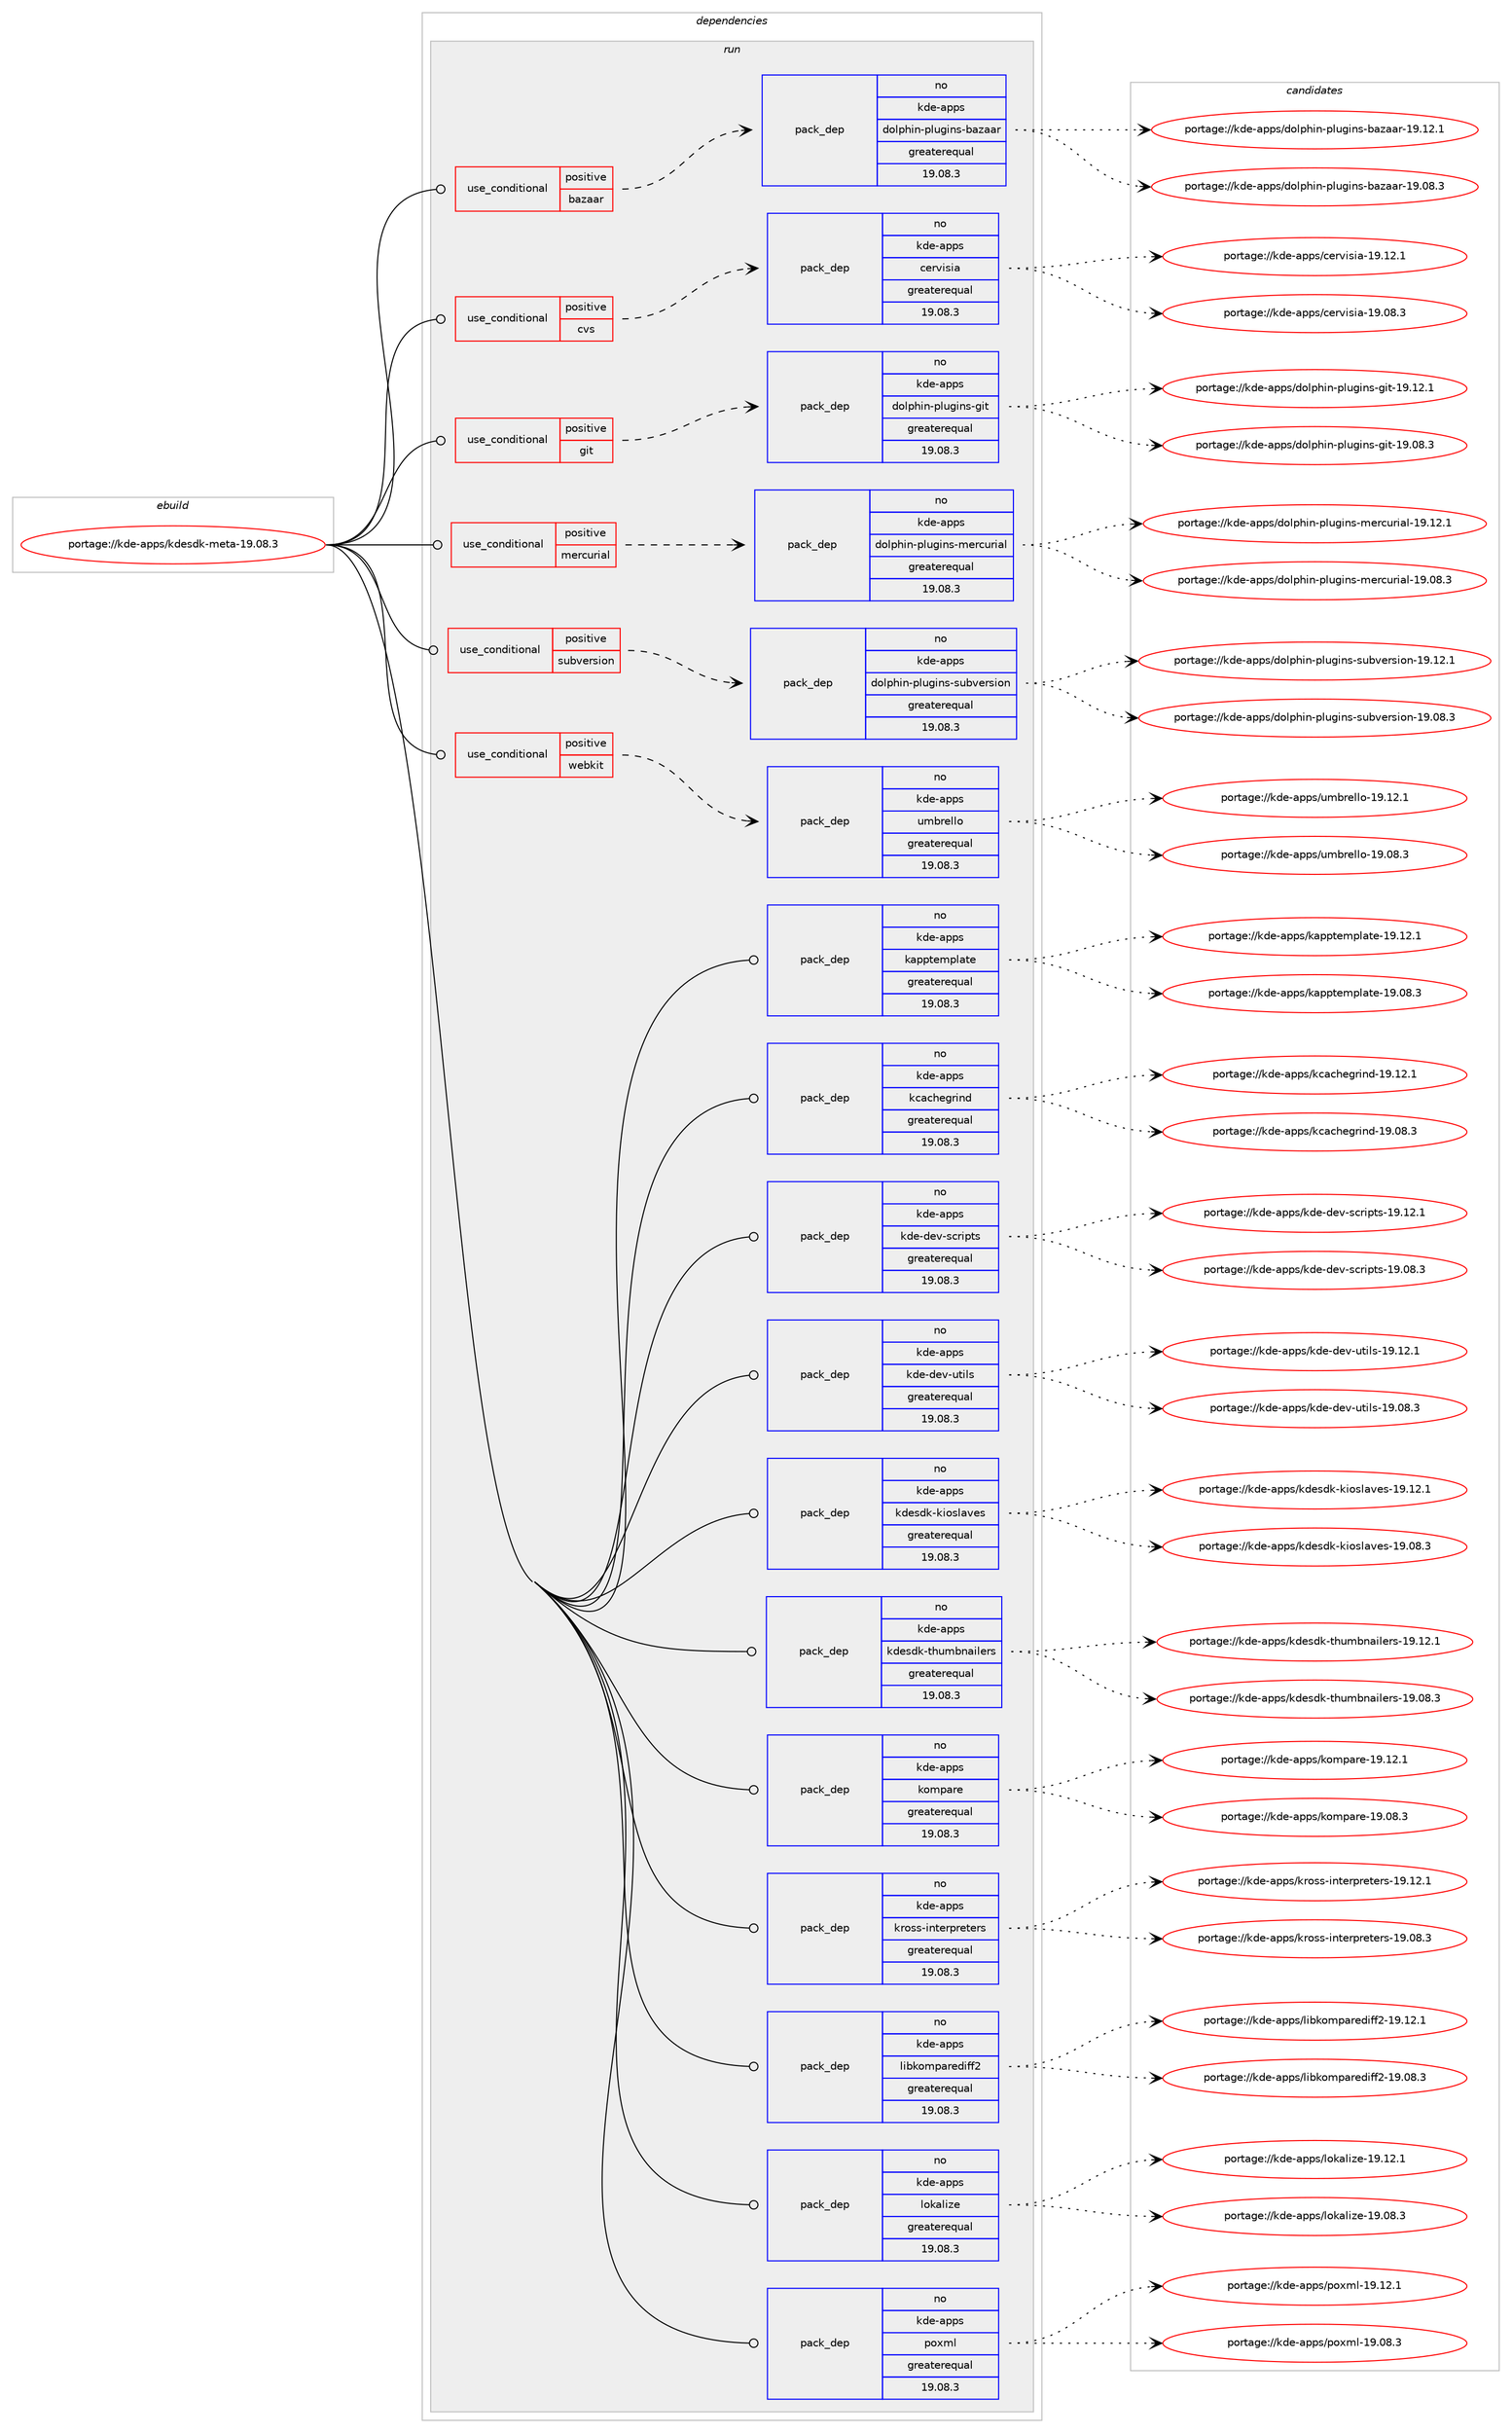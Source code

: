 digraph prolog {

# *************
# Graph options
# *************

newrank=true;
concentrate=true;
compound=true;
graph [rankdir=LR,fontname=Helvetica,fontsize=10,ranksep=1.5];#, ranksep=2.5, nodesep=0.2];
edge  [arrowhead=vee];
node  [fontname=Helvetica,fontsize=10];

# **********
# The ebuild
# **********

subgraph cluster_leftcol {
color=gray;
label=<<i>ebuild</i>>;
id [label="portage://kde-apps/kdesdk-meta-19.08.3", color=red, width=4, href="../kde-apps/kdesdk-meta-19.08.3.svg"];
}

# ****************
# The dependencies
# ****************

subgraph cluster_midcol {
color=gray;
label=<<i>dependencies</i>>;
subgraph cluster_compile {
fillcolor="#eeeeee";
style=filled;
label=<<i>compile</i>>;
}
subgraph cluster_compileandrun {
fillcolor="#eeeeee";
style=filled;
label=<<i>compile and run</i>>;
}
subgraph cluster_run {
fillcolor="#eeeeee";
style=filled;
label=<<i>run</i>>;
subgraph cond56692 {
dependency263732 [label=<<TABLE BORDER="0" CELLBORDER="1" CELLSPACING="0" CELLPADDING="4"><TR><TD ROWSPAN="3" CELLPADDING="10">use_conditional</TD></TR><TR><TD>positive</TD></TR><TR><TD>bazaar</TD></TR></TABLE>>, shape=none, color=red];
subgraph pack202926 {
dependency263733 [label=<<TABLE BORDER="0" CELLBORDER="1" CELLSPACING="0" CELLPADDING="4" WIDTH="220"><TR><TD ROWSPAN="6" CELLPADDING="30">pack_dep</TD></TR><TR><TD WIDTH="110">no</TD></TR><TR><TD>kde-apps</TD></TR><TR><TD>dolphin-plugins-bazaar</TD></TR><TR><TD>greaterequal</TD></TR><TR><TD>19.08.3</TD></TR></TABLE>>, shape=none, color=blue];
}
dependency263732:e -> dependency263733:w [weight=20,style="dashed",arrowhead="vee"];
}
id:e -> dependency263732:w [weight=20,style="solid",arrowhead="odot"];
subgraph cond56693 {
dependency263734 [label=<<TABLE BORDER="0" CELLBORDER="1" CELLSPACING="0" CELLPADDING="4"><TR><TD ROWSPAN="3" CELLPADDING="10">use_conditional</TD></TR><TR><TD>positive</TD></TR><TR><TD>cvs</TD></TR></TABLE>>, shape=none, color=red];
subgraph pack202927 {
dependency263735 [label=<<TABLE BORDER="0" CELLBORDER="1" CELLSPACING="0" CELLPADDING="4" WIDTH="220"><TR><TD ROWSPAN="6" CELLPADDING="30">pack_dep</TD></TR><TR><TD WIDTH="110">no</TD></TR><TR><TD>kde-apps</TD></TR><TR><TD>cervisia</TD></TR><TR><TD>greaterequal</TD></TR><TR><TD>19.08.3</TD></TR></TABLE>>, shape=none, color=blue];
}
dependency263734:e -> dependency263735:w [weight=20,style="dashed",arrowhead="vee"];
}
id:e -> dependency263734:w [weight=20,style="solid",arrowhead="odot"];
subgraph cond56694 {
dependency263736 [label=<<TABLE BORDER="0" CELLBORDER="1" CELLSPACING="0" CELLPADDING="4"><TR><TD ROWSPAN="3" CELLPADDING="10">use_conditional</TD></TR><TR><TD>positive</TD></TR><TR><TD>git</TD></TR></TABLE>>, shape=none, color=red];
subgraph pack202928 {
dependency263737 [label=<<TABLE BORDER="0" CELLBORDER="1" CELLSPACING="0" CELLPADDING="4" WIDTH="220"><TR><TD ROWSPAN="6" CELLPADDING="30">pack_dep</TD></TR><TR><TD WIDTH="110">no</TD></TR><TR><TD>kde-apps</TD></TR><TR><TD>dolphin-plugins-git</TD></TR><TR><TD>greaterequal</TD></TR><TR><TD>19.08.3</TD></TR></TABLE>>, shape=none, color=blue];
}
dependency263736:e -> dependency263737:w [weight=20,style="dashed",arrowhead="vee"];
}
id:e -> dependency263736:w [weight=20,style="solid",arrowhead="odot"];
subgraph cond56695 {
dependency263738 [label=<<TABLE BORDER="0" CELLBORDER="1" CELLSPACING="0" CELLPADDING="4"><TR><TD ROWSPAN="3" CELLPADDING="10">use_conditional</TD></TR><TR><TD>positive</TD></TR><TR><TD>mercurial</TD></TR></TABLE>>, shape=none, color=red];
subgraph pack202929 {
dependency263739 [label=<<TABLE BORDER="0" CELLBORDER="1" CELLSPACING="0" CELLPADDING="4" WIDTH="220"><TR><TD ROWSPAN="6" CELLPADDING="30">pack_dep</TD></TR><TR><TD WIDTH="110">no</TD></TR><TR><TD>kde-apps</TD></TR><TR><TD>dolphin-plugins-mercurial</TD></TR><TR><TD>greaterequal</TD></TR><TR><TD>19.08.3</TD></TR></TABLE>>, shape=none, color=blue];
}
dependency263738:e -> dependency263739:w [weight=20,style="dashed",arrowhead="vee"];
}
id:e -> dependency263738:w [weight=20,style="solid",arrowhead="odot"];
subgraph cond56696 {
dependency263740 [label=<<TABLE BORDER="0" CELLBORDER="1" CELLSPACING="0" CELLPADDING="4"><TR><TD ROWSPAN="3" CELLPADDING="10">use_conditional</TD></TR><TR><TD>positive</TD></TR><TR><TD>subversion</TD></TR></TABLE>>, shape=none, color=red];
subgraph pack202930 {
dependency263741 [label=<<TABLE BORDER="0" CELLBORDER="1" CELLSPACING="0" CELLPADDING="4" WIDTH="220"><TR><TD ROWSPAN="6" CELLPADDING="30">pack_dep</TD></TR><TR><TD WIDTH="110">no</TD></TR><TR><TD>kde-apps</TD></TR><TR><TD>dolphin-plugins-subversion</TD></TR><TR><TD>greaterequal</TD></TR><TR><TD>19.08.3</TD></TR></TABLE>>, shape=none, color=blue];
}
dependency263740:e -> dependency263741:w [weight=20,style="dashed",arrowhead="vee"];
}
id:e -> dependency263740:w [weight=20,style="solid",arrowhead="odot"];
subgraph cond56697 {
dependency263742 [label=<<TABLE BORDER="0" CELLBORDER="1" CELLSPACING="0" CELLPADDING="4"><TR><TD ROWSPAN="3" CELLPADDING="10">use_conditional</TD></TR><TR><TD>positive</TD></TR><TR><TD>webkit</TD></TR></TABLE>>, shape=none, color=red];
subgraph pack202931 {
dependency263743 [label=<<TABLE BORDER="0" CELLBORDER="1" CELLSPACING="0" CELLPADDING="4" WIDTH="220"><TR><TD ROWSPAN="6" CELLPADDING="30">pack_dep</TD></TR><TR><TD WIDTH="110">no</TD></TR><TR><TD>kde-apps</TD></TR><TR><TD>umbrello</TD></TR><TR><TD>greaterequal</TD></TR><TR><TD>19.08.3</TD></TR></TABLE>>, shape=none, color=blue];
}
dependency263742:e -> dependency263743:w [weight=20,style="dashed",arrowhead="vee"];
}
id:e -> dependency263742:w [weight=20,style="solid",arrowhead="odot"];
subgraph pack202932 {
dependency263744 [label=<<TABLE BORDER="0" CELLBORDER="1" CELLSPACING="0" CELLPADDING="4" WIDTH="220"><TR><TD ROWSPAN="6" CELLPADDING="30">pack_dep</TD></TR><TR><TD WIDTH="110">no</TD></TR><TR><TD>kde-apps</TD></TR><TR><TD>kapptemplate</TD></TR><TR><TD>greaterequal</TD></TR><TR><TD>19.08.3</TD></TR></TABLE>>, shape=none, color=blue];
}
id:e -> dependency263744:w [weight=20,style="solid",arrowhead="odot"];
subgraph pack202933 {
dependency263745 [label=<<TABLE BORDER="0" CELLBORDER="1" CELLSPACING="0" CELLPADDING="4" WIDTH="220"><TR><TD ROWSPAN="6" CELLPADDING="30">pack_dep</TD></TR><TR><TD WIDTH="110">no</TD></TR><TR><TD>kde-apps</TD></TR><TR><TD>kcachegrind</TD></TR><TR><TD>greaterequal</TD></TR><TR><TD>19.08.3</TD></TR></TABLE>>, shape=none, color=blue];
}
id:e -> dependency263745:w [weight=20,style="solid",arrowhead="odot"];
subgraph pack202934 {
dependency263746 [label=<<TABLE BORDER="0" CELLBORDER="1" CELLSPACING="0" CELLPADDING="4" WIDTH="220"><TR><TD ROWSPAN="6" CELLPADDING="30">pack_dep</TD></TR><TR><TD WIDTH="110">no</TD></TR><TR><TD>kde-apps</TD></TR><TR><TD>kde-dev-scripts</TD></TR><TR><TD>greaterequal</TD></TR><TR><TD>19.08.3</TD></TR></TABLE>>, shape=none, color=blue];
}
id:e -> dependency263746:w [weight=20,style="solid",arrowhead="odot"];
subgraph pack202935 {
dependency263747 [label=<<TABLE BORDER="0" CELLBORDER="1" CELLSPACING="0" CELLPADDING="4" WIDTH="220"><TR><TD ROWSPAN="6" CELLPADDING="30">pack_dep</TD></TR><TR><TD WIDTH="110">no</TD></TR><TR><TD>kde-apps</TD></TR><TR><TD>kde-dev-utils</TD></TR><TR><TD>greaterequal</TD></TR><TR><TD>19.08.3</TD></TR></TABLE>>, shape=none, color=blue];
}
id:e -> dependency263747:w [weight=20,style="solid",arrowhead="odot"];
subgraph pack202936 {
dependency263748 [label=<<TABLE BORDER="0" CELLBORDER="1" CELLSPACING="0" CELLPADDING="4" WIDTH="220"><TR><TD ROWSPAN="6" CELLPADDING="30">pack_dep</TD></TR><TR><TD WIDTH="110">no</TD></TR><TR><TD>kde-apps</TD></TR><TR><TD>kdesdk-kioslaves</TD></TR><TR><TD>greaterequal</TD></TR><TR><TD>19.08.3</TD></TR></TABLE>>, shape=none, color=blue];
}
id:e -> dependency263748:w [weight=20,style="solid",arrowhead="odot"];
subgraph pack202937 {
dependency263749 [label=<<TABLE BORDER="0" CELLBORDER="1" CELLSPACING="0" CELLPADDING="4" WIDTH="220"><TR><TD ROWSPAN="6" CELLPADDING="30">pack_dep</TD></TR><TR><TD WIDTH="110">no</TD></TR><TR><TD>kde-apps</TD></TR><TR><TD>kdesdk-thumbnailers</TD></TR><TR><TD>greaterequal</TD></TR><TR><TD>19.08.3</TD></TR></TABLE>>, shape=none, color=blue];
}
id:e -> dependency263749:w [weight=20,style="solid",arrowhead="odot"];
subgraph pack202938 {
dependency263750 [label=<<TABLE BORDER="0" CELLBORDER="1" CELLSPACING="0" CELLPADDING="4" WIDTH="220"><TR><TD ROWSPAN="6" CELLPADDING="30">pack_dep</TD></TR><TR><TD WIDTH="110">no</TD></TR><TR><TD>kde-apps</TD></TR><TR><TD>kompare</TD></TR><TR><TD>greaterequal</TD></TR><TR><TD>19.08.3</TD></TR></TABLE>>, shape=none, color=blue];
}
id:e -> dependency263750:w [weight=20,style="solid",arrowhead="odot"];
subgraph pack202939 {
dependency263751 [label=<<TABLE BORDER="0" CELLBORDER="1" CELLSPACING="0" CELLPADDING="4" WIDTH="220"><TR><TD ROWSPAN="6" CELLPADDING="30">pack_dep</TD></TR><TR><TD WIDTH="110">no</TD></TR><TR><TD>kde-apps</TD></TR><TR><TD>kross-interpreters</TD></TR><TR><TD>greaterequal</TD></TR><TR><TD>19.08.3</TD></TR></TABLE>>, shape=none, color=blue];
}
id:e -> dependency263751:w [weight=20,style="solid",arrowhead="odot"];
subgraph pack202940 {
dependency263752 [label=<<TABLE BORDER="0" CELLBORDER="1" CELLSPACING="0" CELLPADDING="4" WIDTH="220"><TR><TD ROWSPAN="6" CELLPADDING="30">pack_dep</TD></TR><TR><TD WIDTH="110">no</TD></TR><TR><TD>kde-apps</TD></TR><TR><TD>libkomparediff2</TD></TR><TR><TD>greaterequal</TD></TR><TR><TD>19.08.3</TD></TR></TABLE>>, shape=none, color=blue];
}
id:e -> dependency263752:w [weight=20,style="solid",arrowhead="odot"];
subgraph pack202941 {
dependency263753 [label=<<TABLE BORDER="0" CELLBORDER="1" CELLSPACING="0" CELLPADDING="4" WIDTH="220"><TR><TD ROWSPAN="6" CELLPADDING="30">pack_dep</TD></TR><TR><TD WIDTH="110">no</TD></TR><TR><TD>kde-apps</TD></TR><TR><TD>lokalize</TD></TR><TR><TD>greaterequal</TD></TR><TR><TD>19.08.3</TD></TR></TABLE>>, shape=none, color=blue];
}
id:e -> dependency263753:w [weight=20,style="solid",arrowhead="odot"];
subgraph pack202942 {
dependency263754 [label=<<TABLE BORDER="0" CELLBORDER="1" CELLSPACING="0" CELLPADDING="4" WIDTH="220"><TR><TD ROWSPAN="6" CELLPADDING="30">pack_dep</TD></TR><TR><TD WIDTH="110">no</TD></TR><TR><TD>kde-apps</TD></TR><TR><TD>poxml</TD></TR><TR><TD>greaterequal</TD></TR><TR><TD>19.08.3</TD></TR></TABLE>>, shape=none, color=blue];
}
id:e -> dependency263754:w [weight=20,style="solid",arrowhead="odot"];
}
}

# **************
# The candidates
# **************

subgraph cluster_choices {
rank=same;
color=gray;
label=<<i>candidates</i>>;

subgraph choice202926 {
color=black;
nodesep=1;
choice1071001014597112112115471001111081121041051104511210811710310511011545989712297971144549574649504649 [label="portage://kde-apps/dolphin-plugins-bazaar-19.12.1", color=red, width=4,href="../kde-apps/dolphin-plugins-bazaar-19.12.1.svg"];
choice1071001014597112112115471001111081121041051104511210811710310511011545989712297971144549574648564651 [label="portage://kde-apps/dolphin-plugins-bazaar-19.08.3", color=red, width=4,href="../kde-apps/dolphin-plugins-bazaar-19.08.3.svg"];
dependency263733:e -> choice1071001014597112112115471001111081121041051104511210811710310511011545989712297971144549574649504649:w [style=dotted,weight="100"];
dependency263733:e -> choice1071001014597112112115471001111081121041051104511210811710310511011545989712297971144549574648564651:w [style=dotted,weight="100"];
}
subgraph choice202927 {
color=black;
nodesep=1;
choice10710010145971121121154799101114118105115105974549574649504649 [label="portage://kde-apps/cervisia-19.12.1", color=red, width=4,href="../kde-apps/cervisia-19.12.1.svg"];
choice10710010145971121121154799101114118105115105974549574648564651 [label="portage://kde-apps/cervisia-19.08.3", color=red, width=4,href="../kde-apps/cervisia-19.08.3.svg"];
dependency263735:e -> choice10710010145971121121154799101114118105115105974549574649504649:w [style=dotted,weight="100"];
dependency263735:e -> choice10710010145971121121154799101114118105115105974549574648564651:w [style=dotted,weight="100"];
}
subgraph choice202928 {
color=black;
nodesep=1;
choice10710010145971121121154710011110811210410511045112108117103105110115451031051164549574649504649 [label="portage://kde-apps/dolphin-plugins-git-19.12.1", color=red, width=4,href="../kde-apps/dolphin-plugins-git-19.12.1.svg"];
choice10710010145971121121154710011110811210410511045112108117103105110115451031051164549574648564651 [label="portage://kde-apps/dolphin-plugins-git-19.08.3", color=red, width=4,href="../kde-apps/dolphin-plugins-git-19.08.3.svg"];
dependency263737:e -> choice10710010145971121121154710011110811210410511045112108117103105110115451031051164549574649504649:w [style=dotted,weight="100"];
dependency263737:e -> choice10710010145971121121154710011110811210410511045112108117103105110115451031051164549574648564651:w [style=dotted,weight="100"];
}
subgraph choice202929 {
color=black;
nodesep=1;
choice107100101459711211211547100111108112104105110451121081171031051101154510910111499117114105971084549574649504649 [label="portage://kde-apps/dolphin-plugins-mercurial-19.12.1", color=red, width=4,href="../kde-apps/dolphin-plugins-mercurial-19.12.1.svg"];
choice107100101459711211211547100111108112104105110451121081171031051101154510910111499117114105971084549574648564651 [label="portage://kde-apps/dolphin-plugins-mercurial-19.08.3", color=red, width=4,href="../kde-apps/dolphin-plugins-mercurial-19.08.3.svg"];
dependency263739:e -> choice107100101459711211211547100111108112104105110451121081171031051101154510910111499117114105971084549574649504649:w [style=dotted,weight="100"];
dependency263739:e -> choice107100101459711211211547100111108112104105110451121081171031051101154510910111499117114105971084549574648564651:w [style=dotted,weight="100"];
}
subgraph choice202930 {
color=black;
nodesep=1;
choice1071001014597112112115471001111081121041051104511210811710310511011545115117981181011141151051111104549574649504649 [label="portage://kde-apps/dolphin-plugins-subversion-19.12.1", color=red, width=4,href="../kde-apps/dolphin-plugins-subversion-19.12.1.svg"];
choice1071001014597112112115471001111081121041051104511210811710310511011545115117981181011141151051111104549574648564651 [label="portage://kde-apps/dolphin-plugins-subversion-19.08.3", color=red, width=4,href="../kde-apps/dolphin-plugins-subversion-19.08.3.svg"];
dependency263741:e -> choice1071001014597112112115471001111081121041051104511210811710310511011545115117981181011141151051111104549574649504649:w [style=dotted,weight="100"];
dependency263741:e -> choice1071001014597112112115471001111081121041051104511210811710310511011545115117981181011141151051111104549574648564651:w [style=dotted,weight="100"];
}
subgraph choice202931 {
color=black;
nodesep=1;
choice107100101459711211211547117109981141011081081114549574649504649 [label="portage://kde-apps/umbrello-19.12.1", color=red, width=4,href="../kde-apps/umbrello-19.12.1.svg"];
choice107100101459711211211547117109981141011081081114549574648564651 [label="portage://kde-apps/umbrello-19.08.3", color=red, width=4,href="../kde-apps/umbrello-19.08.3.svg"];
dependency263743:e -> choice107100101459711211211547117109981141011081081114549574649504649:w [style=dotted,weight="100"];
dependency263743:e -> choice107100101459711211211547117109981141011081081114549574648564651:w [style=dotted,weight="100"];
}
subgraph choice202932 {
color=black;
nodesep=1;
choice10710010145971121121154710797112112116101109112108971161014549574649504649 [label="portage://kde-apps/kapptemplate-19.12.1", color=red, width=4,href="../kde-apps/kapptemplate-19.12.1.svg"];
choice10710010145971121121154710797112112116101109112108971161014549574648564651 [label="portage://kde-apps/kapptemplate-19.08.3", color=red, width=4,href="../kde-apps/kapptemplate-19.08.3.svg"];
dependency263744:e -> choice10710010145971121121154710797112112116101109112108971161014549574649504649:w [style=dotted,weight="100"];
dependency263744:e -> choice10710010145971121121154710797112112116101109112108971161014549574648564651:w [style=dotted,weight="100"];
}
subgraph choice202933 {
color=black;
nodesep=1;
choice1071001014597112112115471079997991041011031141051101004549574649504649 [label="portage://kde-apps/kcachegrind-19.12.1", color=red, width=4,href="../kde-apps/kcachegrind-19.12.1.svg"];
choice1071001014597112112115471079997991041011031141051101004549574648564651 [label="portage://kde-apps/kcachegrind-19.08.3", color=red, width=4,href="../kde-apps/kcachegrind-19.08.3.svg"];
dependency263745:e -> choice1071001014597112112115471079997991041011031141051101004549574649504649:w [style=dotted,weight="100"];
dependency263745:e -> choice1071001014597112112115471079997991041011031141051101004549574648564651:w [style=dotted,weight="100"];
}
subgraph choice202934 {
color=black;
nodesep=1;
choice1071001014597112112115471071001014510010111845115991141051121161154549574649504649 [label="portage://kde-apps/kde-dev-scripts-19.12.1", color=red, width=4,href="../kde-apps/kde-dev-scripts-19.12.1.svg"];
choice1071001014597112112115471071001014510010111845115991141051121161154549574648564651 [label="portage://kde-apps/kde-dev-scripts-19.08.3", color=red, width=4,href="../kde-apps/kde-dev-scripts-19.08.3.svg"];
dependency263746:e -> choice1071001014597112112115471071001014510010111845115991141051121161154549574649504649:w [style=dotted,weight="100"];
dependency263746:e -> choice1071001014597112112115471071001014510010111845115991141051121161154549574648564651:w [style=dotted,weight="100"];
}
subgraph choice202935 {
color=black;
nodesep=1;
choice10710010145971121121154710710010145100101118451171161051081154549574649504649 [label="portage://kde-apps/kde-dev-utils-19.12.1", color=red, width=4,href="../kde-apps/kde-dev-utils-19.12.1.svg"];
choice10710010145971121121154710710010145100101118451171161051081154549574648564651 [label="portage://kde-apps/kde-dev-utils-19.08.3", color=red, width=4,href="../kde-apps/kde-dev-utils-19.08.3.svg"];
dependency263747:e -> choice10710010145971121121154710710010145100101118451171161051081154549574649504649:w [style=dotted,weight="100"];
dependency263747:e -> choice10710010145971121121154710710010145100101118451171161051081154549574648564651:w [style=dotted,weight="100"];
}
subgraph choice202936 {
color=black;
nodesep=1;
choice10710010145971121121154710710010111510010745107105111115108971181011154549574649504649 [label="portage://kde-apps/kdesdk-kioslaves-19.12.1", color=red, width=4,href="../kde-apps/kdesdk-kioslaves-19.12.1.svg"];
choice10710010145971121121154710710010111510010745107105111115108971181011154549574648564651 [label="portage://kde-apps/kdesdk-kioslaves-19.08.3", color=red, width=4,href="../kde-apps/kdesdk-kioslaves-19.08.3.svg"];
dependency263748:e -> choice10710010145971121121154710710010111510010745107105111115108971181011154549574649504649:w [style=dotted,weight="100"];
dependency263748:e -> choice10710010145971121121154710710010111510010745107105111115108971181011154549574648564651:w [style=dotted,weight="100"];
}
subgraph choice202937 {
color=black;
nodesep=1;
choice1071001014597112112115471071001011151001074511610411710998110971051081011141154549574649504649 [label="portage://kde-apps/kdesdk-thumbnailers-19.12.1", color=red, width=4,href="../kde-apps/kdesdk-thumbnailers-19.12.1.svg"];
choice1071001014597112112115471071001011151001074511610411710998110971051081011141154549574648564651 [label="portage://kde-apps/kdesdk-thumbnailers-19.08.3", color=red, width=4,href="../kde-apps/kdesdk-thumbnailers-19.08.3.svg"];
dependency263749:e -> choice1071001014597112112115471071001011151001074511610411710998110971051081011141154549574649504649:w [style=dotted,weight="100"];
dependency263749:e -> choice1071001014597112112115471071001011151001074511610411710998110971051081011141154549574648564651:w [style=dotted,weight="100"];
}
subgraph choice202938 {
color=black;
nodesep=1;
choice107100101459711211211547107111109112971141014549574649504649 [label="portage://kde-apps/kompare-19.12.1", color=red, width=4,href="../kde-apps/kompare-19.12.1.svg"];
choice107100101459711211211547107111109112971141014549574648564651 [label="portage://kde-apps/kompare-19.08.3", color=red, width=4,href="../kde-apps/kompare-19.08.3.svg"];
dependency263750:e -> choice107100101459711211211547107111109112971141014549574649504649:w [style=dotted,weight="100"];
dependency263750:e -> choice107100101459711211211547107111109112971141014549574648564651:w [style=dotted,weight="100"];
}
subgraph choice202939 {
color=black;
nodesep=1;
choice107100101459711211211547107114111115115451051101161011141121141011161011141154549574649504649 [label="portage://kde-apps/kross-interpreters-19.12.1", color=red, width=4,href="../kde-apps/kross-interpreters-19.12.1.svg"];
choice107100101459711211211547107114111115115451051101161011141121141011161011141154549574648564651 [label="portage://kde-apps/kross-interpreters-19.08.3", color=red, width=4,href="../kde-apps/kross-interpreters-19.08.3.svg"];
dependency263751:e -> choice107100101459711211211547107114111115115451051101161011141121141011161011141154549574649504649:w [style=dotted,weight="100"];
dependency263751:e -> choice107100101459711211211547107114111115115451051101161011141121141011161011141154549574648564651:w [style=dotted,weight="100"];
}
subgraph choice202940 {
color=black;
nodesep=1;
choice1071001014597112112115471081059810711110911297114101100105102102504549574649504649 [label="portage://kde-apps/libkomparediff2-19.12.1", color=red, width=4,href="../kde-apps/libkomparediff2-19.12.1.svg"];
choice1071001014597112112115471081059810711110911297114101100105102102504549574648564651 [label="portage://kde-apps/libkomparediff2-19.08.3", color=red, width=4,href="../kde-apps/libkomparediff2-19.08.3.svg"];
dependency263752:e -> choice1071001014597112112115471081059810711110911297114101100105102102504549574649504649:w [style=dotted,weight="100"];
dependency263752:e -> choice1071001014597112112115471081059810711110911297114101100105102102504549574648564651:w [style=dotted,weight="100"];
}
subgraph choice202941 {
color=black;
nodesep=1;
choice107100101459711211211547108111107971081051221014549574649504649 [label="portage://kde-apps/lokalize-19.12.1", color=red, width=4,href="../kde-apps/lokalize-19.12.1.svg"];
choice107100101459711211211547108111107971081051221014549574648564651 [label="portage://kde-apps/lokalize-19.08.3", color=red, width=4,href="../kde-apps/lokalize-19.08.3.svg"];
dependency263753:e -> choice107100101459711211211547108111107971081051221014549574649504649:w [style=dotted,weight="100"];
dependency263753:e -> choice107100101459711211211547108111107971081051221014549574648564651:w [style=dotted,weight="100"];
}
subgraph choice202942 {
color=black;
nodesep=1;
choice1071001014597112112115471121111201091084549574649504649 [label="portage://kde-apps/poxml-19.12.1", color=red, width=4,href="../kde-apps/poxml-19.12.1.svg"];
choice1071001014597112112115471121111201091084549574648564651 [label="portage://kde-apps/poxml-19.08.3", color=red, width=4,href="../kde-apps/poxml-19.08.3.svg"];
dependency263754:e -> choice1071001014597112112115471121111201091084549574649504649:w [style=dotted,weight="100"];
dependency263754:e -> choice1071001014597112112115471121111201091084549574648564651:w [style=dotted,weight="100"];
}
}

}
